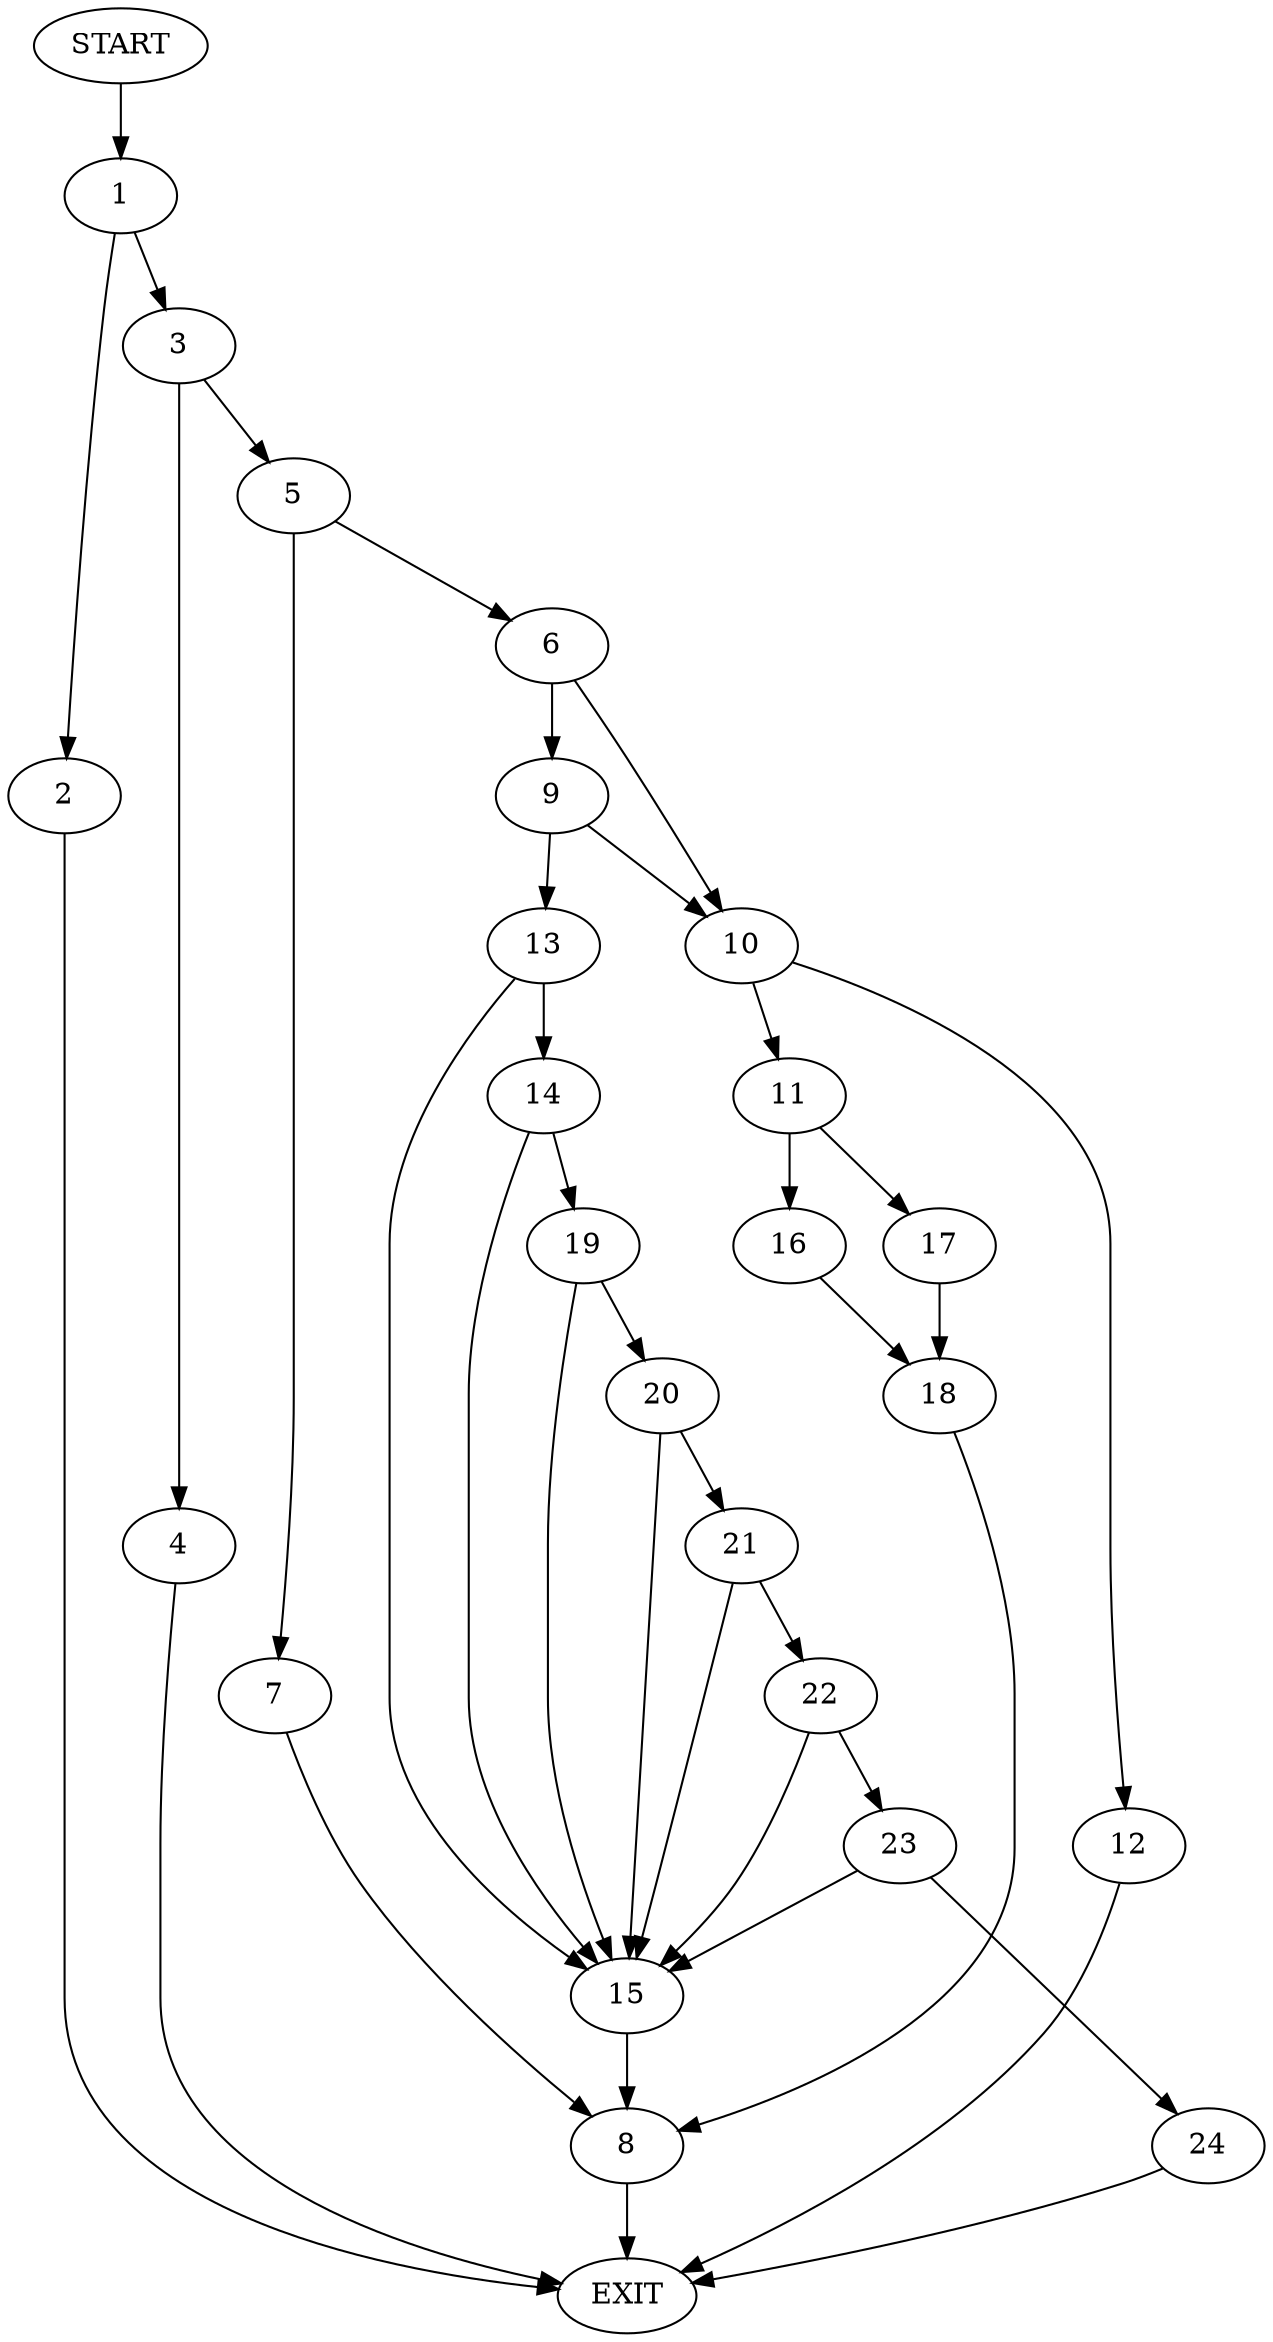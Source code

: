digraph {
0 [label="START"]
25 [label="EXIT"]
0 -> 1
1 -> 2
1 -> 3
2 -> 25
3 -> 4
3 -> 5
5 -> 6
5 -> 7
4 -> 25
7 -> 8
6 -> 9
6 -> 10
8 -> 25
10 -> 11
10 -> 12
9 -> 13
9 -> 10
13 -> 14
13 -> 15
12 -> 25
11 -> 16
11 -> 17
16 -> 18
17 -> 18
18 -> 8
14 -> 15
14 -> 19
15 -> 8
19 -> 15
19 -> 20
20 -> 15
20 -> 21
21 -> 15
21 -> 22
22 -> 15
22 -> 23
23 -> 15
23 -> 24
24 -> 25
}
